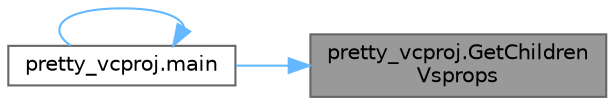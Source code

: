 digraph "pretty_vcproj.GetChildrenVsprops"
{
 // LATEX_PDF_SIZE
  bgcolor="transparent";
  edge [fontname=Helvetica,fontsize=10,labelfontname=Helvetica,labelfontsize=10];
  node [fontname=Helvetica,fontsize=10,shape=box,height=0.2,width=0.4];
  rankdir="RL";
  Node1 [id="Node000001",label="pretty_vcproj.GetChildren\lVsprops",height=0.2,width=0.4,color="gray40", fillcolor="grey60", style="filled", fontcolor="black",tooltip=" "];
  Node1 -> Node2 [id="edge5_Node000001_Node000002",dir="back",color="steelblue1",style="solid",tooltip=" "];
  Node2 [id="Node000002",label="pretty_vcproj.main",height=0.2,width=0.4,color="grey40", fillcolor="white", style="filled",URL="$namespacepretty__vcproj.html#ad9f0172dac5a27257adff0ac7853d9f8",tooltip=" "];
  Node2 -> Node2 [id="edge6_Node000002_Node000002",dir="back",color="steelblue1",style="solid",tooltip=" "];
}
